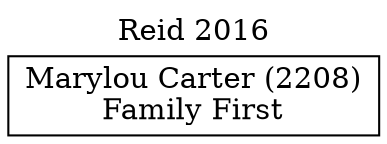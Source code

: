 // House preference flow
digraph "Marylou Carter (2208)_Reid_2016" {
	graph [label="Reid 2016" labelloc=t mclimit=10]
	node [shape=box]
	"Marylou Carter (2208)" [label="Marylou Carter (2208)
Family First"]
}
